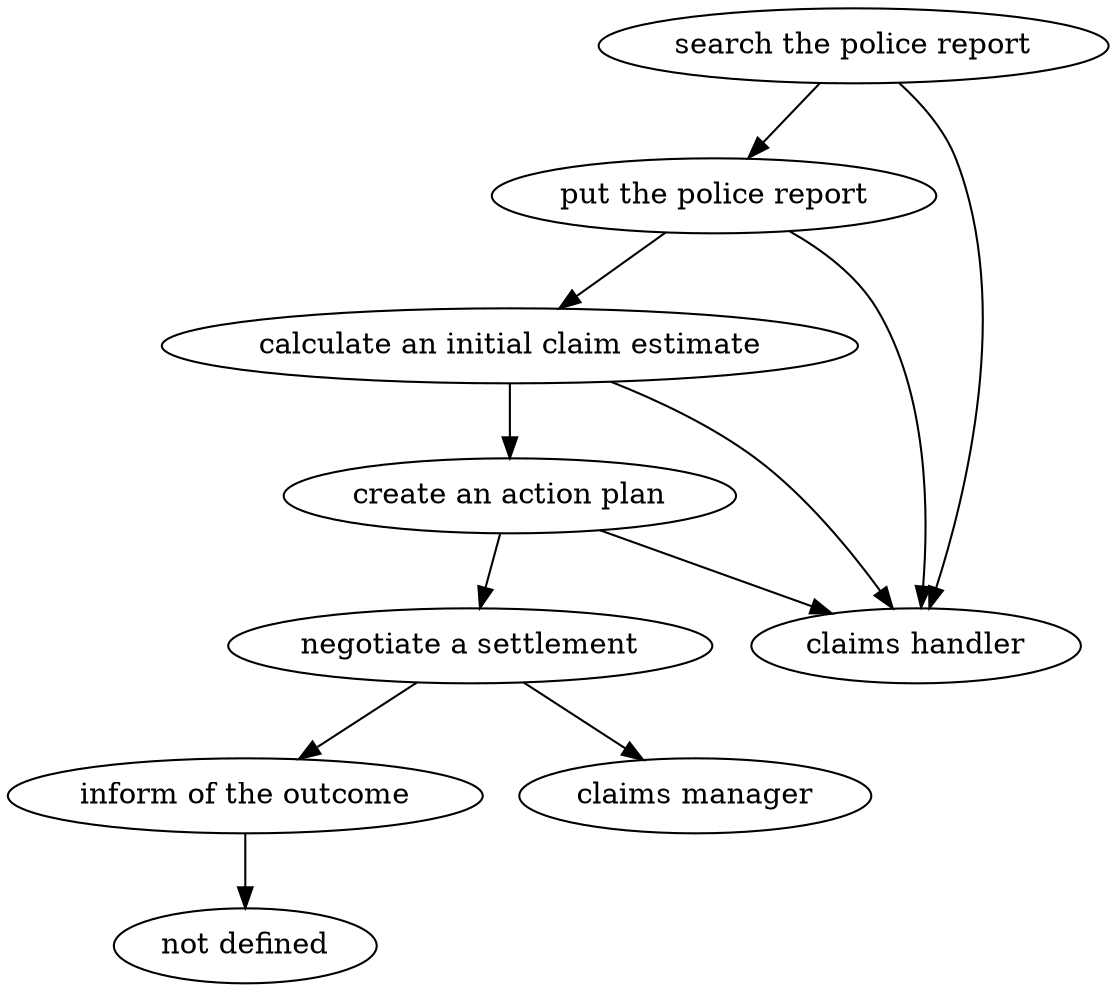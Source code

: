 strict digraph "doc-3.7" {
	graph [name="doc-3.7"];
	"search the police report"	[attrs="{'type': 'Activity', 'label': 'search the police report'}"];
	"put the police report"	[attrs="{'type': 'Activity', 'label': 'put the police report'}"];
	"search the police report" -> "put the police report"	[attrs="{'type': 'flow', 'label': 'flow'}"];
	"claims handler"	[attrs="{'type': 'Actor', 'label': 'claims handler'}"];
	"search the police report" -> "claims handler"	[attrs="{'type': 'actor performer', 'label': 'actor performer'}"];
	"calculate an initial claim estimate"	[attrs="{'type': 'Activity', 'label': 'calculate an initial claim estimate'}"];
	"put the police report" -> "calculate an initial claim estimate"	[attrs="{'type': 'flow', 'label': 'flow'}"];
	"put the police report" -> "claims handler"	[attrs="{'type': 'actor performer', 'label': 'actor performer'}"];
	"create an action plan"	[attrs="{'type': 'Activity', 'label': 'create an action plan'}"];
	"calculate an initial claim estimate" -> "create an action plan"	[attrs="{'type': 'flow', 'label': 'flow'}"];
	"calculate an initial claim estimate" -> "claims handler"	[attrs="{'type': 'actor performer', 'label': 'actor performer'}"];
	"negotiate a settlement"	[attrs="{'type': 'Activity', 'label': 'negotiate a settlement'}"];
	"create an action plan" -> "negotiate a settlement"	[attrs="{'type': 'flow', 'label': 'flow'}"];
	"create an action plan" -> "claims handler"	[attrs="{'type': 'actor performer', 'label': 'actor performer'}"];
	"inform of the outcome"	[attrs="{'type': 'Activity', 'label': 'inform of the outcome'}"];
	"negotiate a settlement" -> "inform of the outcome"	[attrs="{'type': 'flow', 'label': 'flow'}"];
	"claims manager"	[attrs="{'type': 'Actor', 'label': 'claims manager'}"];
	"negotiate a settlement" -> "claims manager"	[attrs="{'type': 'actor performer', 'label': 'actor performer'}"];
	"not defined"	[attrs="{'type': 'Actor', 'label': 'not defined'}"];
	"inform of the outcome" -> "not defined"	[attrs="{'type': 'actor performer', 'label': 'actor performer'}"];
}
